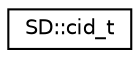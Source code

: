 digraph "Graphical Class Hierarchy"
{
  edge [fontname="Helvetica",fontsize="10",labelfontname="Helvetica",labelfontsize="10"];
  node [fontname="Helvetica",fontsize="10",shape=record];
  rankdir="LR";
  Node1 [label="SD::cid_t",height=0.2,width=0.4,color="black", fillcolor="white", style="filled",URL="$d5/dd7/structSD_1_1cid__t.html"];
}
